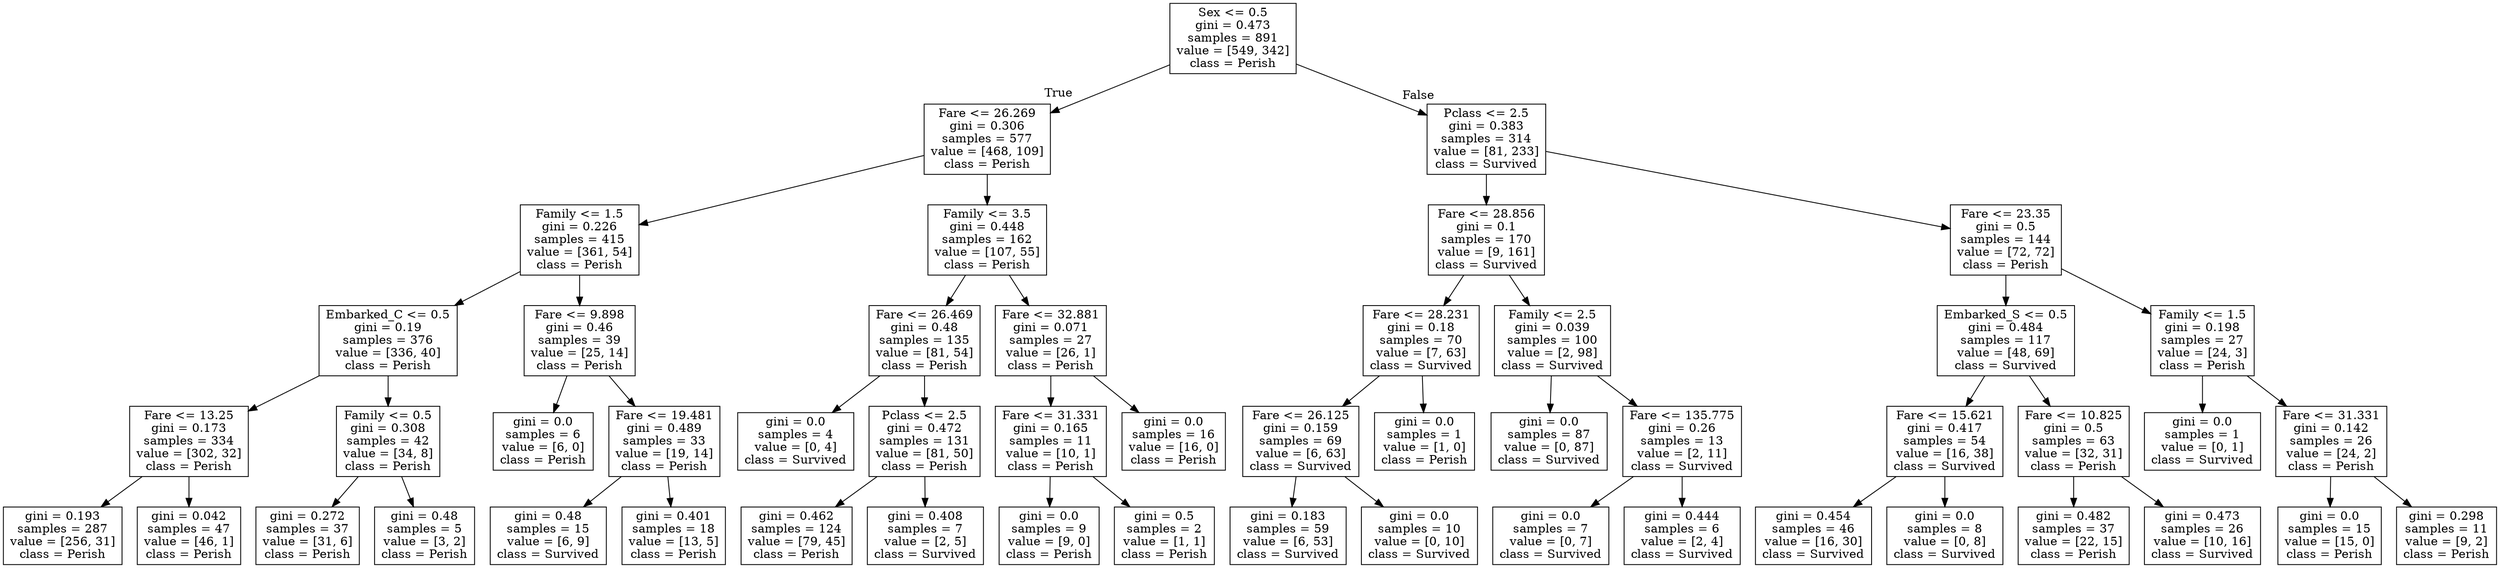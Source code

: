 digraph Tree {
node [shape=box] ;
0 [label="Sex <= 0.5\ngini = 0.473\nsamples = 891\nvalue = [549, 342]\nclass = Perish"] ;
1 [label="Fare <= 26.269\ngini = 0.306\nsamples = 577\nvalue = [468, 109]\nclass = Perish"] ;
0 -> 1 [labeldistance=2.5, labelangle=45, headlabel="True"] ;
2 [label="Family <= 1.5\ngini = 0.226\nsamples = 415\nvalue = [361, 54]\nclass = Perish"] ;
1 -> 2 ;
3 [label="Embarked_C <= 0.5\ngini = 0.19\nsamples = 376\nvalue = [336, 40]\nclass = Perish"] ;
2 -> 3 ;
4 [label="Fare <= 13.25\ngini = 0.173\nsamples = 334\nvalue = [302, 32]\nclass = Perish"] ;
3 -> 4 ;
5 [label="gini = 0.193\nsamples = 287\nvalue = [256, 31]\nclass = Perish"] ;
4 -> 5 ;
6 [label="gini = 0.042\nsamples = 47\nvalue = [46, 1]\nclass = Perish"] ;
4 -> 6 ;
7 [label="Family <= 0.5\ngini = 0.308\nsamples = 42\nvalue = [34, 8]\nclass = Perish"] ;
3 -> 7 ;
8 [label="gini = 0.272\nsamples = 37\nvalue = [31, 6]\nclass = Perish"] ;
7 -> 8 ;
9 [label="gini = 0.48\nsamples = 5\nvalue = [3, 2]\nclass = Perish"] ;
7 -> 9 ;
10 [label="Fare <= 9.898\ngini = 0.46\nsamples = 39\nvalue = [25, 14]\nclass = Perish"] ;
2 -> 10 ;
11 [label="gini = 0.0\nsamples = 6\nvalue = [6, 0]\nclass = Perish"] ;
10 -> 11 ;
12 [label="Fare <= 19.481\ngini = 0.489\nsamples = 33\nvalue = [19, 14]\nclass = Perish"] ;
10 -> 12 ;
13 [label="gini = 0.48\nsamples = 15\nvalue = [6, 9]\nclass = Survived"] ;
12 -> 13 ;
14 [label="gini = 0.401\nsamples = 18\nvalue = [13, 5]\nclass = Perish"] ;
12 -> 14 ;
15 [label="Family <= 3.5\ngini = 0.448\nsamples = 162\nvalue = [107, 55]\nclass = Perish"] ;
1 -> 15 ;
16 [label="Fare <= 26.469\ngini = 0.48\nsamples = 135\nvalue = [81, 54]\nclass = Perish"] ;
15 -> 16 ;
17 [label="gini = 0.0\nsamples = 4\nvalue = [0, 4]\nclass = Survived"] ;
16 -> 17 ;
18 [label="Pclass <= 2.5\ngini = 0.472\nsamples = 131\nvalue = [81, 50]\nclass = Perish"] ;
16 -> 18 ;
19 [label="gini = 0.462\nsamples = 124\nvalue = [79, 45]\nclass = Perish"] ;
18 -> 19 ;
20 [label="gini = 0.408\nsamples = 7\nvalue = [2, 5]\nclass = Survived"] ;
18 -> 20 ;
21 [label="Fare <= 32.881\ngini = 0.071\nsamples = 27\nvalue = [26, 1]\nclass = Perish"] ;
15 -> 21 ;
22 [label="Fare <= 31.331\ngini = 0.165\nsamples = 11\nvalue = [10, 1]\nclass = Perish"] ;
21 -> 22 ;
23 [label="gini = 0.0\nsamples = 9\nvalue = [9, 0]\nclass = Perish"] ;
22 -> 23 ;
24 [label="gini = 0.5\nsamples = 2\nvalue = [1, 1]\nclass = Perish"] ;
22 -> 24 ;
25 [label="gini = 0.0\nsamples = 16\nvalue = [16, 0]\nclass = Perish"] ;
21 -> 25 ;
26 [label="Pclass <= 2.5\ngini = 0.383\nsamples = 314\nvalue = [81, 233]\nclass = Survived"] ;
0 -> 26 [labeldistance=2.5, labelangle=-45, headlabel="False"] ;
27 [label="Fare <= 28.856\ngini = 0.1\nsamples = 170\nvalue = [9, 161]\nclass = Survived"] ;
26 -> 27 ;
28 [label="Fare <= 28.231\ngini = 0.18\nsamples = 70\nvalue = [7, 63]\nclass = Survived"] ;
27 -> 28 ;
29 [label="Fare <= 26.125\ngini = 0.159\nsamples = 69\nvalue = [6, 63]\nclass = Survived"] ;
28 -> 29 ;
30 [label="gini = 0.183\nsamples = 59\nvalue = [6, 53]\nclass = Survived"] ;
29 -> 30 ;
31 [label="gini = 0.0\nsamples = 10\nvalue = [0, 10]\nclass = Survived"] ;
29 -> 31 ;
32 [label="gini = 0.0\nsamples = 1\nvalue = [1, 0]\nclass = Perish"] ;
28 -> 32 ;
33 [label="Family <= 2.5\ngini = 0.039\nsamples = 100\nvalue = [2, 98]\nclass = Survived"] ;
27 -> 33 ;
34 [label="gini = 0.0\nsamples = 87\nvalue = [0, 87]\nclass = Survived"] ;
33 -> 34 ;
35 [label="Fare <= 135.775\ngini = 0.26\nsamples = 13\nvalue = [2, 11]\nclass = Survived"] ;
33 -> 35 ;
36 [label="gini = 0.0\nsamples = 7\nvalue = [0, 7]\nclass = Survived"] ;
35 -> 36 ;
37 [label="gini = 0.444\nsamples = 6\nvalue = [2, 4]\nclass = Survived"] ;
35 -> 37 ;
38 [label="Fare <= 23.35\ngini = 0.5\nsamples = 144\nvalue = [72, 72]\nclass = Perish"] ;
26 -> 38 ;
39 [label="Embarked_S <= 0.5\ngini = 0.484\nsamples = 117\nvalue = [48, 69]\nclass = Survived"] ;
38 -> 39 ;
40 [label="Fare <= 15.621\ngini = 0.417\nsamples = 54\nvalue = [16, 38]\nclass = Survived"] ;
39 -> 40 ;
41 [label="gini = 0.454\nsamples = 46\nvalue = [16, 30]\nclass = Survived"] ;
40 -> 41 ;
42 [label="gini = 0.0\nsamples = 8\nvalue = [0, 8]\nclass = Survived"] ;
40 -> 42 ;
43 [label="Fare <= 10.825\ngini = 0.5\nsamples = 63\nvalue = [32, 31]\nclass = Perish"] ;
39 -> 43 ;
44 [label="gini = 0.482\nsamples = 37\nvalue = [22, 15]\nclass = Perish"] ;
43 -> 44 ;
45 [label="gini = 0.473\nsamples = 26\nvalue = [10, 16]\nclass = Survived"] ;
43 -> 45 ;
46 [label="Family <= 1.5\ngini = 0.198\nsamples = 27\nvalue = [24, 3]\nclass = Perish"] ;
38 -> 46 ;
47 [label="gini = 0.0\nsamples = 1\nvalue = [0, 1]\nclass = Survived"] ;
46 -> 47 ;
48 [label="Fare <= 31.331\ngini = 0.142\nsamples = 26\nvalue = [24, 2]\nclass = Perish"] ;
46 -> 48 ;
49 [label="gini = 0.0\nsamples = 15\nvalue = [15, 0]\nclass = Perish"] ;
48 -> 49 ;
50 [label="gini = 0.298\nsamples = 11\nvalue = [9, 2]\nclass = Perish"] ;
48 -> 50 ;
}